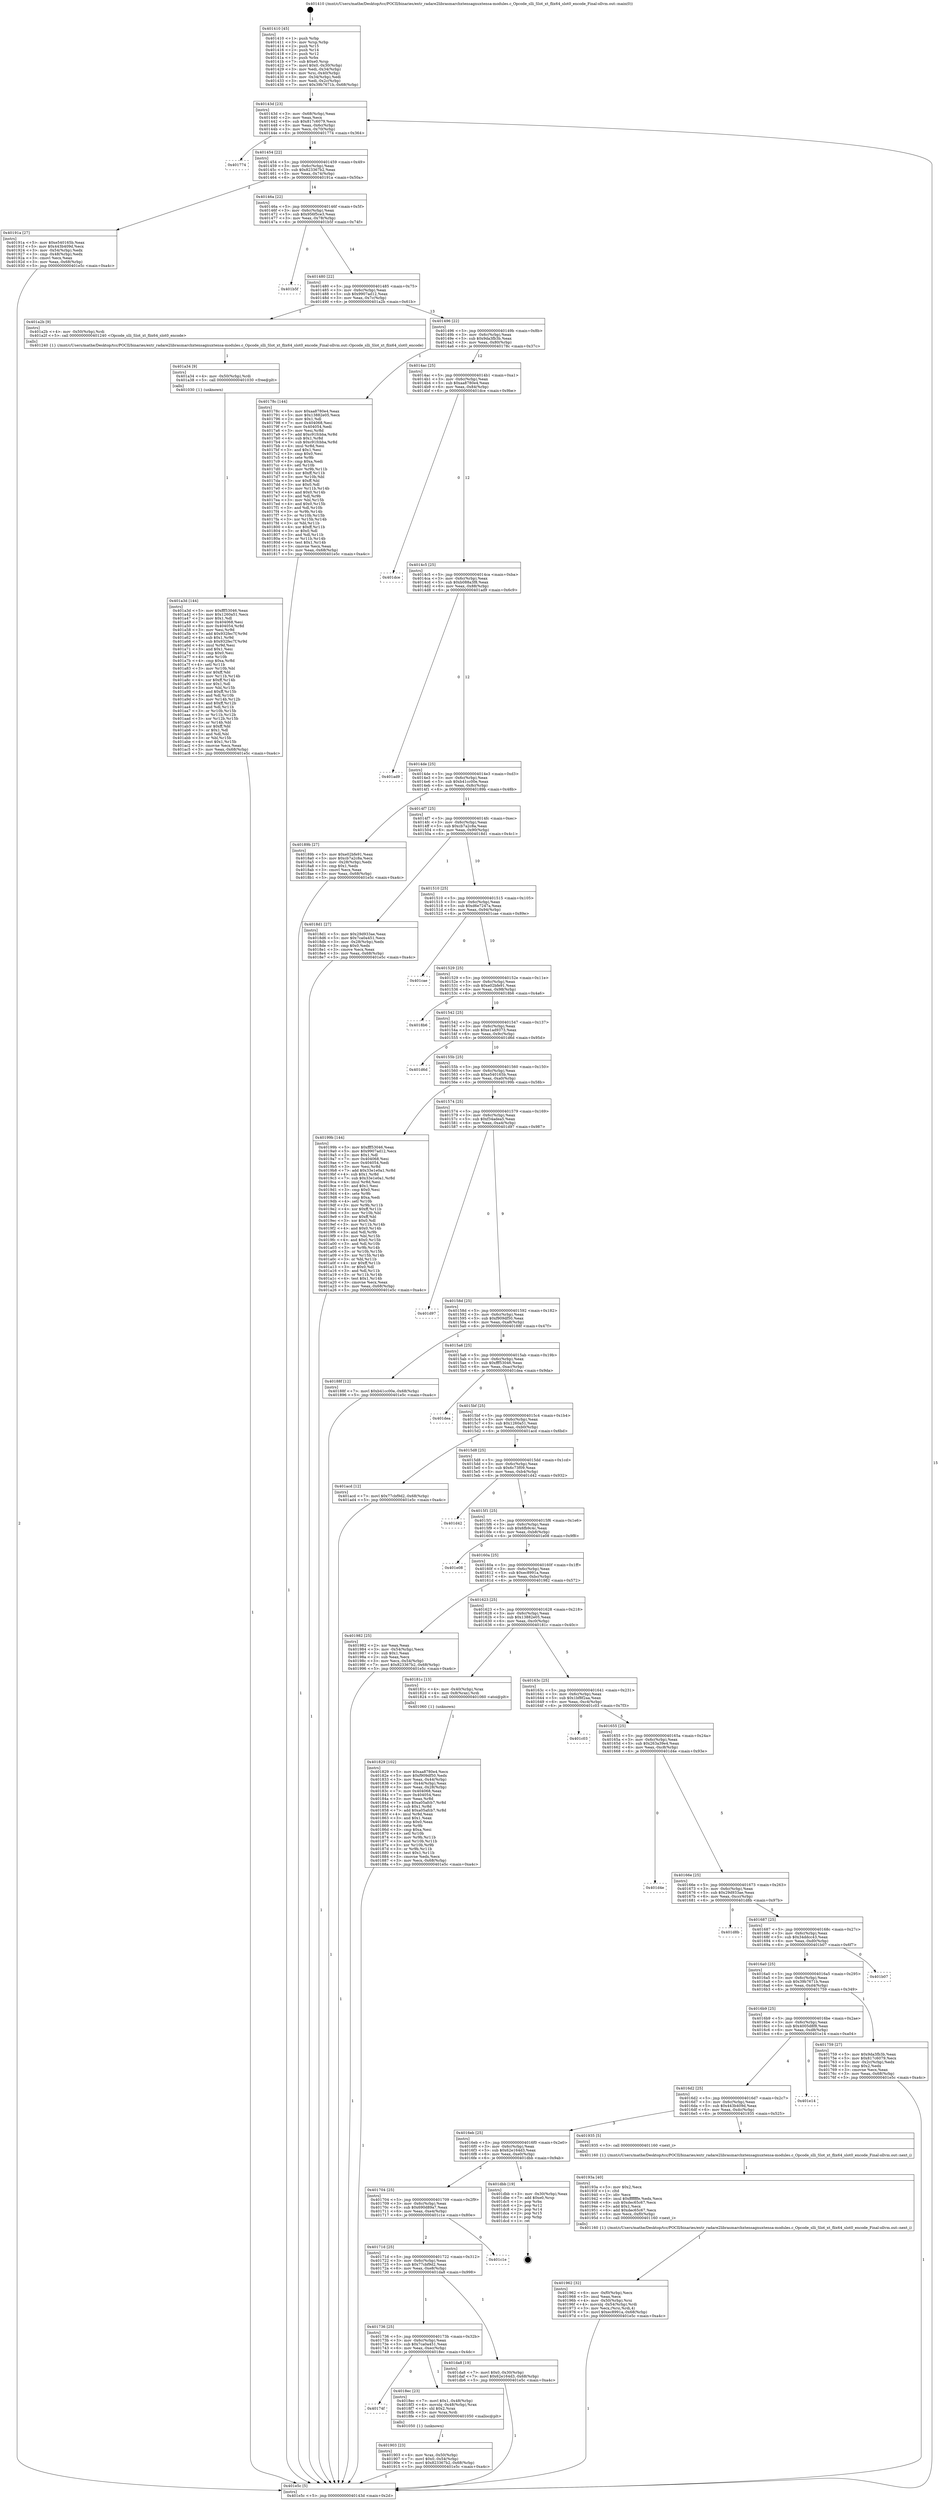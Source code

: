 digraph "0x401410" {
  label = "0x401410 (/mnt/c/Users/mathe/Desktop/tcc/POCII/binaries/extr_radare2librasmarchxtensagnuxtensa-modules.c_Opcode_slli_Slot_xt_flix64_slot0_encode_Final-ollvm.out::main(0))"
  labelloc = "t"
  node[shape=record]

  Entry [label="",width=0.3,height=0.3,shape=circle,fillcolor=black,style=filled]
  "0x40143d" [label="{
     0x40143d [23]\l
     | [instrs]\l
     &nbsp;&nbsp;0x40143d \<+3\>: mov -0x68(%rbp),%eax\l
     &nbsp;&nbsp;0x401440 \<+2\>: mov %eax,%ecx\l
     &nbsp;&nbsp;0x401442 \<+6\>: sub $0x817c6079,%ecx\l
     &nbsp;&nbsp;0x401448 \<+3\>: mov %eax,-0x6c(%rbp)\l
     &nbsp;&nbsp;0x40144b \<+3\>: mov %ecx,-0x70(%rbp)\l
     &nbsp;&nbsp;0x40144e \<+6\>: je 0000000000401774 \<main+0x364\>\l
  }"]
  "0x401774" [label="{
     0x401774\l
  }", style=dashed]
  "0x401454" [label="{
     0x401454 [22]\l
     | [instrs]\l
     &nbsp;&nbsp;0x401454 \<+5\>: jmp 0000000000401459 \<main+0x49\>\l
     &nbsp;&nbsp;0x401459 \<+3\>: mov -0x6c(%rbp),%eax\l
     &nbsp;&nbsp;0x40145c \<+5\>: sub $0x823367b2,%eax\l
     &nbsp;&nbsp;0x401461 \<+3\>: mov %eax,-0x74(%rbp)\l
     &nbsp;&nbsp;0x401464 \<+6\>: je 000000000040191a \<main+0x50a\>\l
  }"]
  Exit [label="",width=0.3,height=0.3,shape=circle,fillcolor=black,style=filled,peripheries=2]
  "0x40191a" [label="{
     0x40191a [27]\l
     | [instrs]\l
     &nbsp;&nbsp;0x40191a \<+5\>: mov $0xe540165b,%eax\l
     &nbsp;&nbsp;0x40191f \<+5\>: mov $0x443b409d,%ecx\l
     &nbsp;&nbsp;0x401924 \<+3\>: mov -0x54(%rbp),%edx\l
     &nbsp;&nbsp;0x401927 \<+3\>: cmp -0x48(%rbp),%edx\l
     &nbsp;&nbsp;0x40192a \<+3\>: cmovl %ecx,%eax\l
     &nbsp;&nbsp;0x40192d \<+3\>: mov %eax,-0x68(%rbp)\l
     &nbsp;&nbsp;0x401930 \<+5\>: jmp 0000000000401e5c \<main+0xa4c\>\l
  }"]
  "0x40146a" [label="{
     0x40146a [22]\l
     | [instrs]\l
     &nbsp;&nbsp;0x40146a \<+5\>: jmp 000000000040146f \<main+0x5f\>\l
     &nbsp;&nbsp;0x40146f \<+3\>: mov -0x6c(%rbp),%eax\l
     &nbsp;&nbsp;0x401472 \<+5\>: sub $0x956f5ce3,%eax\l
     &nbsp;&nbsp;0x401477 \<+3\>: mov %eax,-0x78(%rbp)\l
     &nbsp;&nbsp;0x40147a \<+6\>: je 0000000000401b5f \<main+0x74f\>\l
  }"]
  "0x401a3d" [label="{
     0x401a3d [144]\l
     | [instrs]\l
     &nbsp;&nbsp;0x401a3d \<+5\>: mov $0xfff53046,%eax\l
     &nbsp;&nbsp;0x401a42 \<+5\>: mov $0x1260a51,%ecx\l
     &nbsp;&nbsp;0x401a47 \<+2\>: mov $0x1,%dl\l
     &nbsp;&nbsp;0x401a49 \<+7\>: mov 0x404068,%esi\l
     &nbsp;&nbsp;0x401a50 \<+8\>: mov 0x404054,%r8d\l
     &nbsp;&nbsp;0x401a58 \<+3\>: mov %esi,%r9d\l
     &nbsp;&nbsp;0x401a5b \<+7\>: add $0x932fec7f,%r9d\l
     &nbsp;&nbsp;0x401a62 \<+4\>: sub $0x1,%r9d\l
     &nbsp;&nbsp;0x401a66 \<+7\>: sub $0x932fec7f,%r9d\l
     &nbsp;&nbsp;0x401a6d \<+4\>: imul %r9d,%esi\l
     &nbsp;&nbsp;0x401a71 \<+3\>: and $0x1,%esi\l
     &nbsp;&nbsp;0x401a74 \<+3\>: cmp $0x0,%esi\l
     &nbsp;&nbsp;0x401a77 \<+4\>: sete %r10b\l
     &nbsp;&nbsp;0x401a7b \<+4\>: cmp $0xa,%r8d\l
     &nbsp;&nbsp;0x401a7f \<+4\>: setl %r11b\l
     &nbsp;&nbsp;0x401a83 \<+3\>: mov %r10b,%bl\l
     &nbsp;&nbsp;0x401a86 \<+3\>: xor $0xff,%bl\l
     &nbsp;&nbsp;0x401a89 \<+3\>: mov %r11b,%r14b\l
     &nbsp;&nbsp;0x401a8c \<+4\>: xor $0xff,%r14b\l
     &nbsp;&nbsp;0x401a90 \<+3\>: xor $0x1,%dl\l
     &nbsp;&nbsp;0x401a93 \<+3\>: mov %bl,%r15b\l
     &nbsp;&nbsp;0x401a96 \<+4\>: and $0xff,%r15b\l
     &nbsp;&nbsp;0x401a9a \<+3\>: and %dl,%r10b\l
     &nbsp;&nbsp;0x401a9d \<+3\>: mov %r14b,%r12b\l
     &nbsp;&nbsp;0x401aa0 \<+4\>: and $0xff,%r12b\l
     &nbsp;&nbsp;0x401aa4 \<+3\>: and %dl,%r11b\l
     &nbsp;&nbsp;0x401aa7 \<+3\>: or %r10b,%r15b\l
     &nbsp;&nbsp;0x401aaa \<+3\>: or %r11b,%r12b\l
     &nbsp;&nbsp;0x401aad \<+3\>: xor %r12b,%r15b\l
     &nbsp;&nbsp;0x401ab0 \<+3\>: or %r14b,%bl\l
     &nbsp;&nbsp;0x401ab3 \<+3\>: xor $0xff,%bl\l
     &nbsp;&nbsp;0x401ab6 \<+3\>: or $0x1,%dl\l
     &nbsp;&nbsp;0x401ab9 \<+2\>: and %dl,%bl\l
     &nbsp;&nbsp;0x401abb \<+3\>: or %bl,%r15b\l
     &nbsp;&nbsp;0x401abe \<+4\>: test $0x1,%r15b\l
     &nbsp;&nbsp;0x401ac2 \<+3\>: cmovne %ecx,%eax\l
     &nbsp;&nbsp;0x401ac5 \<+3\>: mov %eax,-0x68(%rbp)\l
     &nbsp;&nbsp;0x401ac8 \<+5\>: jmp 0000000000401e5c \<main+0xa4c\>\l
  }"]
  "0x401b5f" [label="{
     0x401b5f\l
  }", style=dashed]
  "0x401480" [label="{
     0x401480 [22]\l
     | [instrs]\l
     &nbsp;&nbsp;0x401480 \<+5\>: jmp 0000000000401485 \<main+0x75\>\l
     &nbsp;&nbsp;0x401485 \<+3\>: mov -0x6c(%rbp),%eax\l
     &nbsp;&nbsp;0x401488 \<+5\>: sub $0x9907ad12,%eax\l
     &nbsp;&nbsp;0x40148d \<+3\>: mov %eax,-0x7c(%rbp)\l
     &nbsp;&nbsp;0x401490 \<+6\>: je 0000000000401a2b \<main+0x61b\>\l
  }"]
  "0x401a34" [label="{
     0x401a34 [9]\l
     | [instrs]\l
     &nbsp;&nbsp;0x401a34 \<+4\>: mov -0x50(%rbp),%rdi\l
     &nbsp;&nbsp;0x401a38 \<+5\>: call 0000000000401030 \<free@plt\>\l
     | [calls]\l
     &nbsp;&nbsp;0x401030 \{1\} (unknown)\l
  }"]
  "0x401a2b" [label="{
     0x401a2b [9]\l
     | [instrs]\l
     &nbsp;&nbsp;0x401a2b \<+4\>: mov -0x50(%rbp),%rdi\l
     &nbsp;&nbsp;0x401a2f \<+5\>: call 0000000000401240 \<Opcode_slli_Slot_xt_flix64_slot0_encode\>\l
     | [calls]\l
     &nbsp;&nbsp;0x401240 \{1\} (/mnt/c/Users/mathe/Desktop/tcc/POCII/binaries/extr_radare2librasmarchxtensagnuxtensa-modules.c_Opcode_slli_Slot_xt_flix64_slot0_encode_Final-ollvm.out::Opcode_slli_Slot_xt_flix64_slot0_encode)\l
  }"]
  "0x401496" [label="{
     0x401496 [22]\l
     | [instrs]\l
     &nbsp;&nbsp;0x401496 \<+5\>: jmp 000000000040149b \<main+0x8b\>\l
     &nbsp;&nbsp;0x40149b \<+3\>: mov -0x6c(%rbp),%eax\l
     &nbsp;&nbsp;0x40149e \<+5\>: sub $0x9da3fb3b,%eax\l
     &nbsp;&nbsp;0x4014a3 \<+3\>: mov %eax,-0x80(%rbp)\l
     &nbsp;&nbsp;0x4014a6 \<+6\>: je 000000000040178c \<main+0x37c\>\l
  }"]
  "0x401962" [label="{
     0x401962 [32]\l
     | [instrs]\l
     &nbsp;&nbsp;0x401962 \<+6\>: mov -0xf0(%rbp),%ecx\l
     &nbsp;&nbsp;0x401968 \<+3\>: imul %eax,%ecx\l
     &nbsp;&nbsp;0x40196b \<+4\>: mov -0x50(%rbp),%rsi\l
     &nbsp;&nbsp;0x40196f \<+4\>: movslq -0x54(%rbp),%rdi\l
     &nbsp;&nbsp;0x401973 \<+3\>: mov %ecx,(%rsi,%rdi,4)\l
     &nbsp;&nbsp;0x401976 \<+7\>: movl $0xec8991a,-0x68(%rbp)\l
     &nbsp;&nbsp;0x40197d \<+5\>: jmp 0000000000401e5c \<main+0xa4c\>\l
  }"]
  "0x40178c" [label="{
     0x40178c [144]\l
     | [instrs]\l
     &nbsp;&nbsp;0x40178c \<+5\>: mov $0xaa8780e4,%eax\l
     &nbsp;&nbsp;0x401791 \<+5\>: mov $0x13882e05,%ecx\l
     &nbsp;&nbsp;0x401796 \<+2\>: mov $0x1,%dl\l
     &nbsp;&nbsp;0x401798 \<+7\>: mov 0x404068,%esi\l
     &nbsp;&nbsp;0x40179f \<+7\>: mov 0x404054,%edi\l
     &nbsp;&nbsp;0x4017a6 \<+3\>: mov %esi,%r8d\l
     &nbsp;&nbsp;0x4017a9 \<+7\>: add $0xc91fcbba,%r8d\l
     &nbsp;&nbsp;0x4017b0 \<+4\>: sub $0x1,%r8d\l
     &nbsp;&nbsp;0x4017b4 \<+7\>: sub $0xc91fcbba,%r8d\l
     &nbsp;&nbsp;0x4017bb \<+4\>: imul %r8d,%esi\l
     &nbsp;&nbsp;0x4017bf \<+3\>: and $0x1,%esi\l
     &nbsp;&nbsp;0x4017c2 \<+3\>: cmp $0x0,%esi\l
     &nbsp;&nbsp;0x4017c5 \<+4\>: sete %r9b\l
     &nbsp;&nbsp;0x4017c9 \<+3\>: cmp $0xa,%edi\l
     &nbsp;&nbsp;0x4017cc \<+4\>: setl %r10b\l
     &nbsp;&nbsp;0x4017d0 \<+3\>: mov %r9b,%r11b\l
     &nbsp;&nbsp;0x4017d3 \<+4\>: xor $0xff,%r11b\l
     &nbsp;&nbsp;0x4017d7 \<+3\>: mov %r10b,%bl\l
     &nbsp;&nbsp;0x4017da \<+3\>: xor $0xff,%bl\l
     &nbsp;&nbsp;0x4017dd \<+3\>: xor $0x0,%dl\l
     &nbsp;&nbsp;0x4017e0 \<+3\>: mov %r11b,%r14b\l
     &nbsp;&nbsp;0x4017e3 \<+4\>: and $0x0,%r14b\l
     &nbsp;&nbsp;0x4017e7 \<+3\>: and %dl,%r9b\l
     &nbsp;&nbsp;0x4017ea \<+3\>: mov %bl,%r15b\l
     &nbsp;&nbsp;0x4017ed \<+4\>: and $0x0,%r15b\l
     &nbsp;&nbsp;0x4017f1 \<+3\>: and %dl,%r10b\l
     &nbsp;&nbsp;0x4017f4 \<+3\>: or %r9b,%r14b\l
     &nbsp;&nbsp;0x4017f7 \<+3\>: or %r10b,%r15b\l
     &nbsp;&nbsp;0x4017fa \<+3\>: xor %r15b,%r14b\l
     &nbsp;&nbsp;0x4017fd \<+3\>: or %bl,%r11b\l
     &nbsp;&nbsp;0x401800 \<+4\>: xor $0xff,%r11b\l
     &nbsp;&nbsp;0x401804 \<+3\>: or $0x0,%dl\l
     &nbsp;&nbsp;0x401807 \<+3\>: and %dl,%r11b\l
     &nbsp;&nbsp;0x40180a \<+3\>: or %r11b,%r14b\l
     &nbsp;&nbsp;0x40180d \<+4\>: test $0x1,%r14b\l
     &nbsp;&nbsp;0x401811 \<+3\>: cmovne %ecx,%eax\l
     &nbsp;&nbsp;0x401814 \<+3\>: mov %eax,-0x68(%rbp)\l
     &nbsp;&nbsp;0x401817 \<+5\>: jmp 0000000000401e5c \<main+0xa4c\>\l
  }"]
  "0x4014ac" [label="{
     0x4014ac [25]\l
     | [instrs]\l
     &nbsp;&nbsp;0x4014ac \<+5\>: jmp 00000000004014b1 \<main+0xa1\>\l
     &nbsp;&nbsp;0x4014b1 \<+3\>: mov -0x6c(%rbp),%eax\l
     &nbsp;&nbsp;0x4014b4 \<+5\>: sub $0xaa8780e4,%eax\l
     &nbsp;&nbsp;0x4014b9 \<+6\>: mov %eax,-0x84(%rbp)\l
     &nbsp;&nbsp;0x4014bf \<+6\>: je 0000000000401dce \<main+0x9be\>\l
  }"]
  "0x40193a" [label="{
     0x40193a [40]\l
     | [instrs]\l
     &nbsp;&nbsp;0x40193a \<+5\>: mov $0x2,%ecx\l
     &nbsp;&nbsp;0x40193f \<+1\>: cltd\l
     &nbsp;&nbsp;0x401940 \<+2\>: idiv %ecx\l
     &nbsp;&nbsp;0x401942 \<+6\>: imul $0xfffffffe,%edx,%ecx\l
     &nbsp;&nbsp;0x401948 \<+6\>: sub $0xdec65c67,%ecx\l
     &nbsp;&nbsp;0x40194e \<+3\>: add $0x1,%ecx\l
     &nbsp;&nbsp;0x401951 \<+6\>: add $0xdec65c67,%ecx\l
     &nbsp;&nbsp;0x401957 \<+6\>: mov %ecx,-0xf0(%rbp)\l
     &nbsp;&nbsp;0x40195d \<+5\>: call 0000000000401160 \<next_i\>\l
     | [calls]\l
     &nbsp;&nbsp;0x401160 \{1\} (/mnt/c/Users/mathe/Desktop/tcc/POCII/binaries/extr_radare2librasmarchxtensagnuxtensa-modules.c_Opcode_slli_Slot_xt_flix64_slot0_encode_Final-ollvm.out::next_i)\l
  }"]
  "0x401dce" [label="{
     0x401dce\l
  }", style=dashed]
  "0x4014c5" [label="{
     0x4014c5 [25]\l
     | [instrs]\l
     &nbsp;&nbsp;0x4014c5 \<+5\>: jmp 00000000004014ca \<main+0xba\>\l
     &nbsp;&nbsp;0x4014ca \<+3\>: mov -0x6c(%rbp),%eax\l
     &nbsp;&nbsp;0x4014cd \<+5\>: sub $0xb088a3f8,%eax\l
     &nbsp;&nbsp;0x4014d2 \<+6\>: mov %eax,-0x88(%rbp)\l
     &nbsp;&nbsp;0x4014d8 \<+6\>: je 0000000000401ad9 \<main+0x6c9\>\l
  }"]
  "0x401903" [label="{
     0x401903 [23]\l
     | [instrs]\l
     &nbsp;&nbsp;0x401903 \<+4\>: mov %rax,-0x50(%rbp)\l
     &nbsp;&nbsp;0x401907 \<+7\>: movl $0x0,-0x54(%rbp)\l
     &nbsp;&nbsp;0x40190e \<+7\>: movl $0x823367b2,-0x68(%rbp)\l
     &nbsp;&nbsp;0x401915 \<+5\>: jmp 0000000000401e5c \<main+0xa4c\>\l
  }"]
  "0x401ad9" [label="{
     0x401ad9\l
  }", style=dashed]
  "0x4014de" [label="{
     0x4014de [25]\l
     | [instrs]\l
     &nbsp;&nbsp;0x4014de \<+5\>: jmp 00000000004014e3 \<main+0xd3\>\l
     &nbsp;&nbsp;0x4014e3 \<+3\>: mov -0x6c(%rbp),%eax\l
     &nbsp;&nbsp;0x4014e6 \<+5\>: sub $0xb41cc00e,%eax\l
     &nbsp;&nbsp;0x4014eb \<+6\>: mov %eax,-0x8c(%rbp)\l
     &nbsp;&nbsp;0x4014f1 \<+6\>: je 000000000040189b \<main+0x48b\>\l
  }"]
  "0x40174f" [label="{
     0x40174f\l
  }", style=dashed]
  "0x40189b" [label="{
     0x40189b [27]\l
     | [instrs]\l
     &nbsp;&nbsp;0x40189b \<+5\>: mov $0xe02bfe91,%eax\l
     &nbsp;&nbsp;0x4018a0 \<+5\>: mov $0xcb7a2c8a,%ecx\l
     &nbsp;&nbsp;0x4018a5 \<+3\>: mov -0x28(%rbp),%edx\l
     &nbsp;&nbsp;0x4018a8 \<+3\>: cmp $0x1,%edx\l
     &nbsp;&nbsp;0x4018ab \<+3\>: cmovl %ecx,%eax\l
     &nbsp;&nbsp;0x4018ae \<+3\>: mov %eax,-0x68(%rbp)\l
     &nbsp;&nbsp;0x4018b1 \<+5\>: jmp 0000000000401e5c \<main+0xa4c\>\l
  }"]
  "0x4014f7" [label="{
     0x4014f7 [25]\l
     | [instrs]\l
     &nbsp;&nbsp;0x4014f7 \<+5\>: jmp 00000000004014fc \<main+0xec\>\l
     &nbsp;&nbsp;0x4014fc \<+3\>: mov -0x6c(%rbp),%eax\l
     &nbsp;&nbsp;0x4014ff \<+5\>: sub $0xcb7a2c8a,%eax\l
     &nbsp;&nbsp;0x401504 \<+6\>: mov %eax,-0x90(%rbp)\l
     &nbsp;&nbsp;0x40150a \<+6\>: je 00000000004018d1 \<main+0x4c1\>\l
  }"]
  "0x4018ec" [label="{
     0x4018ec [23]\l
     | [instrs]\l
     &nbsp;&nbsp;0x4018ec \<+7\>: movl $0x1,-0x48(%rbp)\l
     &nbsp;&nbsp;0x4018f3 \<+4\>: movslq -0x48(%rbp),%rax\l
     &nbsp;&nbsp;0x4018f7 \<+4\>: shl $0x2,%rax\l
     &nbsp;&nbsp;0x4018fb \<+3\>: mov %rax,%rdi\l
     &nbsp;&nbsp;0x4018fe \<+5\>: call 0000000000401050 \<malloc@plt\>\l
     | [calls]\l
     &nbsp;&nbsp;0x401050 \{1\} (unknown)\l
  }"]
  "0x4018d1" [label="{
     0x4018d1 [27]\l
     | [instrs]\l
     &nbsp;&nbsp;0x4018d1 \<+5\>: mov $0x29d933ae,%eax\l
     &nbsp;&nbsp;0x4018d6 \<+5\>: mov $0x7ca0a451,%ecx\l
     &nbsp;&nbsp;0x4018db \<+3\>: mov -0x28(%rbp),%edx\l
     &nbsp;&nbsp;0x4018de \<+3\>: cmp $0x0,%edx\l
     &nbsp;&nbsp;0x4018e1 \<+3\>: cmove %ecx,%eax\l
     &nbsp;&nbsp;0x4018e4 \<+3\>: mov %eax,-0x68(%rbp)\l
     &nbsp;&nbsp;0x4018e7 \<+5\>: jmp 0000000000401e5c \<main+0xa4c\>\l
  }"]
  "0x401510" [label="{
     0x401510 [25]\l
     | [instrs]\l
     &nbsp;&nbsp;0x401510 \<+5\>: jmp 0000000000401515 \<main+0x105\>\l
     &nbsp;&nbsp;0x401515 \<+3\>: mov -0x6c(%rbp),%eax\l
     &nbsp;&nbsp;0x401518 \<+5\>: sub $0xd6e7247a,%eax\l
     &nbsp;&nbsp;0x40151d \<+6\>: mov %eax,-0x94(%rbp)\l
     &nbsp;&nbsp;0x401523 \<+6\>: je 0000000000401cae \<main+0x89e\>\l
  }"]
  "0x401736" [label="{
     0x401736 [25]\l
     | [instrs]\l
     &nbsp;&nbsp;0x401736 \<+5\>: jmp 000000000040173b \<main+0x32b\>\l
     &nbsp;&nbsp;0x40173b \<+3\>: mov -0x6c(%rbp),%eax\l
     &nbsp;&nbsp;0x40173e \<+5\>: sub $0x7ca0a451,%eax\l
     &nbsp;&nbsp;0x401743 \<+6\>: mov %eax,-0xec(%rbp)\l
     &nbsp;&nbsp;0x401749 \<+6\>: je 00000000004018ec \<main+0x4dc\>\l
  }"]
  "0x401cae" [label="{
     0x401cae\l
  }", style=dashed]
  "0x401529" [label="{
     0x401529 [25]\l
     | [instrs]\l
     &nbsp;&nbsp;0x401529 \<+5\>: jmp 000000000040152e \<main+0x11e\>\l
     &nbsp;&nbsp;0x40152e \<+3\>: mov -0x6c(%rbp),%eax\l
     &nbsp;&nbsp;0x401531 \<+5\>: sub $0xe02bfe91,%eax\l
     &nbsp;&nbsp;0x401536 \<+6\>: mov %eax,-0x98(%rbp)\l
     &nbsp;&nbsp;0x40153c \<+6\>: je 00000000004018b6 \<main+0x4a6\>\l
  }"]
  "0x401da8" [label="{
     0x401da8 [19]\l
     | [instrs]\l
     &nbsp;&nbsp;0x401da8 \<+7\>: movl $0x0,-0x30(%rbp)\l
     &nbsp;&nbsp;0x401daf \<+7\>: movl $0x62e164d3,-0x68(%rbp)\l
     &nbsp;&nbsp;0x401db6 \<+5\>: jmp 0000000000401e5c \<main+0xa4c\>\l
  }"]
  "0x4018b6" [label="{
     0x4018b6\l
  }", style=dashed]
  "0x401542" [label="{
     0x401542 [25]\l
     | [instrs]\l
     &nbsp;&nbsp;0x401542 \<+5\>: jmp 0000000000401547 \<main+0x137\>\l
     &nbsp;&nbsp;0x401547 \<+3\>: mov -0x6c(%rbp),%eax\l
     &nbsp;&nbsp;0x40154a \<+5\>: sub $0xe1ad9373,%eax\l
     &nbsp;&nbsp;0x40154f \<+6\>: mov %eax,-0x9c(%rbp)\l
     &nbsp;&nbsp;0x401555 \<+6\>: je 0000000000401d6d \<main+0x95d\>\l
  }"]
  "0x40171d" [label="{
     0x40171d [25]\l
     | [instrs]\l
     &nbsp;&nbsp;0x40171d \<+5\>: jmp 0000000000401722 \<main+0x312\>\l
     &nbsp;&nbsp;0x401722 \<+3\>: mov -0x6c(%rbp),%eax\l
     &nbsp;&nbsp;0x401725 \<+5\>: sub $0x77cbf9d2,%eax\l
     &nbsp;&nbsp;0x40172a \<+6\>: mov %eax,-0xe8(%rbp)\l
     &nbsp;&nbsp;0x401730 \<+6\>: je 0000000000401da8 \<main+0x998\>\l
  }"]
  "0x401d6d" [label="{
     0x401d6d\l
  }", style=dashed]
  "0x40155b" [label="{
     0x40155b [25]\l
     | [instrs]\l
     &nbsp;&nbsp;0x40155b \<+5\>: jmp 0000000000401560 \<main+0x150\>\l
     &nbsp;&nbsp;0x401560 \<+3\>: mov -0x6c(%rbp),%eax\l
     &nbsp;&nbsp;0x401563 \<+5\>: sub $0xe540165b,%eax\l
     &nbsp;&nbsp;0x401568 \<+6\>: mov %eax,-0xa0(%rbp)\l
     &nbsp;&nbsp;0x40156e \<+6\>: je 000000000040199b \<main+0x58b\>\l
  }"]
  "0x401c1e" [label="{
     0x401c1e\l
  }", style=dashed]
  "0x40199b" [label="{
     0x40199b [144]\l
     | [instrs]\l
     &nbsp;&nbsp;0x40199b \<+5\>: mov $0xfff53046,%eax\l
     &nbsp;&nbsp;0x4019a0 \<+5\>: mov $0x9907ad12,%ecx\l
     &nbsp;&nbsp;0x4019a5 \<+2\>: mov $0x1,%dl\l
     &nbsp;&nbsp;0x4019a7 \<+7\>: mov 0x404068,%esi\l
     &nbsp;&nbsp;0x4019ae \<+7\>: mov 0x404054,%edi\l
     &nbsp;&nbsp;0x4019b5 \<+3\>: mov %esi,%r8d\l
     &nbsp;&nbsp;0x4019b8 \<+7\>: add $0x33e1e0a1,%r8d\l
     &nbsp;&nbsp;0x4019bf \<+4\>: sub $0x1,%r8d\l
     &nbsp;&nbsp;0x4019c3 \<+7\>: sub $0x33e1e0a1,%r8d\l
     &nbsp;&nbsp;0x4019ca \<+4\>: imul %r8d,%esi\l
     &nbsp;&nbsp;0x4019ce \<+3\>: and $0x1,%esi\l
     &nbsp;&nbsp;0x4019d1 \<+3\>: cmp $0x0,%esi\l
     &nbsp;&nbsp;0x4019d4 \<+4\>: sete %r9b\l
     &nbsp;&nbsp;0x4019d8 \<+3\>: cmp $0xa,%edi\l
     &nbsp;&nbsp;0x4019db \<+4\>: setl %r10b\l
     &nbsp;&nbsp;0x4019df \<+3\>: mov %r9b,%r11b\l
     &nbsp;&nbsp;0x4019e2 \<+4\>: xor $0xff,%r11b\l
     &nbsp;&nbsp;0x4019e6 \<+3\>: mov %r10b,%bl\l
     &nbsp;&nbsp;0x4019e9 \<+3\>: xor $0xff,%bl\l
     &nbsp;&nbsp;0x4019ec \<+3\>: xor $0x0,%dl\l
     &nbsp;&nbsp;0x4019ef \<+3\>: mov %r11b,%r14b\l
     &nbsp;&nbsp;0x4019f2 \<+4\>: and $0x0,%r14b\l
     &nbsp;&nbsp;0x4019f6 \<+3\>: and %dl,%r9b\l
     &nbsp;&nbsp;0x4019f9 \<+3\>: mov %bl,%r15b\l
     &nbsp;&nbsp;0x4019fc \<+4\>: and $0x0,%r15b\l
     &nbsp;&nbsp;0x401a00 \<+3\>: and %dl,%r10b\l
     &nbsp;&nbsp;0x401a03 \<+3\>: or %r9b,%r14b\l
     &nbsp;&nbsp;0x401a06 \<+3\>: or %r10b,%r15b\l
     &nbsp;&nbsp;0x401a09 \<+3\>: xor %r15b,%r14b\l
     &nbsp;&nbsp;0x401a0c \<+3\>: or %bl,%r11b\l
     &nbsp;&nbsp;0x401a0f \<+4\>: xor $0xff,%r11b\l
     &nbsp;&nbsp;0x401a13 \<+3\>: or $0x0,%dl\l
     &nbsp;&nbsp;0x401a16 \<+3\>: and %dl,%r11b\l
     &nbsp;&nbsp;0x401a19 \<+3\>: or %r11b,%r14b\l
     &nbsp;&nbsp;0x401a1c \<+4\>: test $0x1,%r14b\l
     &nbsp;&nbsp;0x401a20 \<+3\>: cmovne %ecx,%eax\l
     &nbsp;&nbsp;0x401a23 \<+3\>: mov %eax,-0x68(%rbp)\l
     &nbsp;&nbsp;0x401a26 \<+5\>: jmp 0000000000401e5c \<main+0xa4c\>\l
  }"]
  "0x401574" [label="{
     0x401574 [25]\l
     | [instrs]\l
     &nbsp;&nbsp;0x401574 \<+5\>: jmp 0000000000401579 \<main+0x169\>\l
     &nbsp;&nbsp;0x401579 \<+3\>: mov -0x6c(%rbp),%eax\l
     &nbsp;&nbsp;0x40157c \<+5\>: sub $0xf34adea5,%eax\l
     &nbsp;&nbsp;0x401581 \<+6\>: mov %eax,-0xa4(%rbp)\l
     &nbsp;&nbsp;0x401587 \<+6\>: je 0000000000401d97 \<main+0x987\>\l
  }"]
  "0x401704" [label="{
     0x401704 [25]\l
     | [instrs]\l
     &nbsp;&nbsp;0x401704 \<+5\>: jmp 0000000000401709 \<main+0x2f9\>\l
     &nbsp;&nbsp;0x401709 \<+3\>: mov -0x6c(%rbp),%eax\l
     &nbsp;&nbsp;0x40170c \<+5\>: sub $0x690d89a7,%eax\l
     &nbsp;&nbsp;0x401711 \<+6\>: mov %eax,-0xe4(%rbp)\l
     &nbsp;&nbsp;0x401717 \<+6\>: je 0000000000401c1e \<main+0x80e\>\l
  }"]
  "0x401d97" [label="{
     0x401d97\l
  }", style=dashed]
  "0x40158d" [label="{
     0x40158d [25]\l
     | [instrs]\l
     &nbsp;&nbsp;0x40158d \<+5\>: jmp 0000000000401592 \<main+0x182\>\l
     &nbsp;&nbsp;0x401592 \<+3\>: mov -0x6c(%rbp),%eax\l
     &nbsp;&nbsp;0x401595 \<+5\>: sub $0xf909df50,%eax\l
     &nbsp;&nbsp;0x40159a \<+6\>: mov %eax,-0xa8(%rbp)\l
     &nbsp;&nbsp;0x4015a0 \<+6\>: je 000000000040188f \<main+0x47f\>\l
  }"]
  "0x401dbb" [label="{
     0x401dbb [19]\l
     | [instrs]\l
     &nbsp;&nbsp;0x401dbb \<+3\>: mov -0x30(%rbp),%eax\l
     &nbsp;&nbsp;0x401dbe \<+7\>: add $0xe0,%rsp\l
     &nbsp;&nbsp;0x401dc5 \<+1\>: pop %rbx\l
     &nbsp;&nbsp;0x401dc6 \<+2\>: pop %r12\l
     &nbsp;&nbsp;0x401dc8 \<+2\>: pop %r14\l
     &nbsp;&nbsp;0x401dca \<+2\>: pop %r15\l
     &nbsp;&nbsp;0x401dcc \<+1\>: pop %rbp\l
     &nbsp;&nbsp;0x401dcd \<+1\>: ret\l
  }"]
  "0x40188f" [label="{
     0x40188f [12]\l
     | [instrs]\l
     &nbsp;&nbsp;0x40188f \<+7\>: movl $0xb41cc00e,-0x68(%rbp)\l
     &nbsp;&nbsp;0x401896 \<+5\>: jmp 0000000000401e5c \<main+0xa4c\>\l
  }"]
  "0x4015a6" [label="{
     0x4015a6 [25]\l
     | [instrs]\l
     &nbsp;&nbsp;0x4015a6 \<+5\>: jmp 00000000004015ab \<main+0x19b\>\l
     &nbsp;&nbsp;0x4015ab \<+3\>: mov -0x6c(%rbp),%eax\l
     &nbsp;&nbsp;0x4015ae \<+5\>: sub $0xfff53046,%eax\l
     &nbsp;&nbsp;0x4015b3 \<+6\>: mov %eax,-0xac(%rbp)\l
     &nbsp;&nbsp;0x4015b9 \<+6\>: je 0000000000401dea \<main+0x9da\>\l
  }"]
  "0x4016eb" [label="{
     0x4016eb [25]\l
     | [instrs]\l
     &nbsp;&nbsp;0x4016eb \<+5\>: jmp 00000000004016f0 \<main+0x2e0\>\l
     &nbsp;&nbsp;0x4016f0 \<+3\>: mov -0x6c(%rbp),%eax\l
     &nbsp;&nbsp;0x4016f3 \<+5\>: sub $0x62e164d3,%eax\l
     &nbsp;&nbsp;0x4016f8 \<+6\>: mov %eax,-0xe0(%rbp)\l
     &nbsp;&nbsp;0x4016fe \<+6\>: je 0000000000401dbb \<main+0x9ab\>\l
  }"]
  "0x401dea" [label="{
     0x401dea\l
  }", style=dashed]
  "0x4015bf" [label="{
     0x4015bf [25]\l
     | [instrs]\l
     &nbsp;&nbsp;0x4015bf \<+5\>: jmp 00000000004015c4 \<main+0x1b4\>\l
     &nbsp;&nbsp;0x4015c4 \<+3\>: mov -0x6c(%rbp),%eax\l
     &nbsp;&nbsp;0x4015c7 \<+5\>: sub $0x1260a51,%eax\l
     &nbsp;&nbsp;0x4015cc \<+6\>: mov %eax,-0xb0(%rbp)\l
     &nbsp;&nbsp;0x4015d2 \<+6\>: je 0000000000401acd \<main+0x6bd\>\l
  }"]
  "0x401935" [label="{
     0x401935 [5]\l
     | [instrs]\l
     &nbsp;&nbsp;0x401935 \<+5\>: call 0000000000401160 \<next_i\>\l
     | [calls]\l
     &nbsp;&nbsp;0x401160 \{1\} (/mnt/c/Users/mathe/Desktop/tcc/POCII/binaries/extr_radare2librasmarchxtensagnuxtensa-modules.c_Opcode_slli_Slot_xt_flix64_slot0_encode_Final-ollvm.out::next_i)\l
  }"]
  "0x401acd" [label="{
     0x401acd [12]\l
     | [instrs]\l
     &nbsp;&nbsp;0x401acd \<+7\>: movl $0x77cbf9d2,-0x68(%rbp)\l
     &nbsp;&nbsp;0x401ad4 \<+5\>: jmp 0000000000401e5c \<main+0xa4c\>\l
  }"]
  "0x4015d8" [label="{
     0x4015d8 [25]\l
     | [instrs]\l
     &nbsp;&nbsp;0x4015d8 \<+5\>: jmp 00000000004015dd \<main+0x1cd\>\l
     &nbsp;&nbsp;0x4015dd \<+3\>: mov -0x6c(%rbp),%eax\l
     &nbsp;&nbsp;0x4015e0 \<+5\>: sub $0x6c73f09,%eax\l
     &nbsp;&nbsp;0x4015e5 \<+6\>: mov %eax,-0xb4(%rbp)\l
     &nbsp;&nbsp;0x4015eb \<+6\>: je 0000000000401d42 \<main+0x932\>\l
  }"]
  "0x4016d2" [label="{
     0x4016d2 [25]\l
     | [instrs]\l
     &nbsp;&nbsp;0x4016d2 \<+5\>: jmp 00000000004016d7 \<main+0x2c7\>\l
     &nbsp;&nbsp;0x4016d7 \<+3\>: mov -0x6c(%rbp),%eax\l
     &nbsp;&nbsp;0x4016da \<+5\>: sub $0x443b409d,%eax\l
     &nbsp;&nbsp;0x4016df \<+6\>: mov %eax,-0xdc(%rbp)\l
     &nbsp;&nbsp;0x4016e5 \<+6\>: je 0000000000401935 \<main+0x525\>\l
  }"]
  "0x401d42" [label="{
     0x401d42\l
  }", style=dashed]
  "0x4015f1" [label="{
     0x4015f1 [25]\l
     | [instrs]\l
     &nbsp;&nbsp;0x4015f1 \<+5\>: jmp 00000000004015f6 \<main+0x1e6\>\l
     &nbsp;&nbsp;0x4015f6 \<+3\>: mov -0x6c(%rbp),%eax\l
     &nbsp;&nbsp;0x4015f9 \<+5\>: sub $0x6fb9c4c,%eax\l
     &nbsp;&nbsp;0x4015fe \<+6\>: mov %eax,-0xb8(%rbp)\l
     &nbsp;&nbsp;0x401604 \<+6\>: je 0000000000401e08 \<main+0x9f8\>\l
  }"]
  "0x401e14" [label="{
     0x401e14\l
  }", style=dashed]
  "0x401e08" [label="{
     0x401e08\l
  }", style=dashed]
  "0x40160a" [label="{
     0x40160a [25]\l
     | [instrs]\l
     &nbsp;&nbsp;0x40160a \<+5\>: jmp 000000000040160f \<main+0x1ff\>\l
     &nbsp;&nbsp;0x40160f \<+3\>: mov -0x6c(%rbp),%eax\l
     &nbsp;&nbsp;0x401612 \<+5\>: sub $0xec8991a,%eax\l
     &nbsp;&nbsp;0x401617 \<+6\>: mov %eax,-0xbc(%rbp)\l
     &nbsp;&nbsp;0x40161d \<+6\>: je 0000000000401982 \<main+0x572\>\l
  }"]
  "0x401829" [label="{
     0x401829 [102]\l
     | [instrs]\l
     &nbsp;&nbsp;0x401829 \<+5\>: mov $0xaa8780e4,%ecx\l
     &nbsp;&nbsp;0x40182e \<+5\>: mov $0xf909df50,%edx\l
     &nbsp;&nbsp;0x401833 \<+3\>: mov %eax,-0x44(%rbp)\l
     &nbsp;&nbsp;0x401836 \<+3\>: mov -0x44(%rbp),%eax\l
     &nbsp;&nbsp;0x401839 \<+3\>: mov %eax,-0x28(%rbp)\l
     &nbsp;&nbsp;0x40183c \<+7\>: mov 0x404068,%eax\l
     &nbsp;&nbsp;0x401843 \<+7\>: mov 0x404054,%esi\l
     &nbsp;&nbsp;0x40184a \<+3\>: mov %eax,%r8d\l
     &nbsp;&nbsp;0x40184d \<+7\>: sub $0xa05afcb7,%r8d\l
     &nbsp;&nbsp;0x401854 \<+4\>: sub $0x1,%r8d\l
     &nbsp;&nbsp;0x401858 \<+7\>: add $0xa05afcb7,%r8d\l
     &nbsp;&nbsp;0x40185f \<+4\>: imul %r8d,%eax\l
     &nbsp;&nbsp;0x401863 \<+3\>: and $0x1,%eax\l
     &nbsp;&nbsp;0x401866 \<+3\>: cmp $0x0,%eax\l
     &nbsp;&nbsp;0x401869 \<+4\>: sete %r9b\l
     &nbsp;&nbsp;0x40186d \<+3\>: cmp $0xa,%esi\l
     &nbsp;&nbsp;0x401870 \<+4\>: setl %r10b\l
     &nbsp;&nbsp;0x401874 \<+3\>: mov %r9b,%r11b\l
     &nbsp;&nbsp;0x401877 \<+3\>: and %r10b,%r11b\l
     &nbsp;&nbsp;0x40187a \<+3\>: xor %r10b,%r9b\l
     &nbsp;&nbsp;0x40187d \<+3\>: or %r9b,%r11b\l
     &nbsp;&nbsp;0x401880 \<+4\>: test $0x1,%r11b\l
     &nbsp;&nbsp;0x401884 \<+3\>: cmovne %edx,%ecx\l
     &nbsp;&nbsp;0x401887 \<+3\>: mov %ecx,-0x68(%rbp)\l
     &nbsp;&nbsp;0x40188a \<+5\>: jmp 0000000000401e5c \<main+0xa4c\>\l
  }"]
  "0x401982" [label="{
     0x401982 [25]\l
     | [instrs]\l
     &nbsp;&nbsp;0x401982 \<+2\>: xor %eax,%eax\l
     &nbsp;&nbsp;0x401984 \<+3\>: mov -0x54(%rbp),%ecx\l
     &nbsp;&nbsp;0x401987 \<+3\>: sub $0x1,%eax\l
     &nbsp;&nbsp;0x40198a \<+2\>: sub %eax,%ecx\l
     &nbsp;&nbsp;0x40198c \<+3\>: mov %ecx,-0x54(%rbp)\l
     &nbsp;&nbsp;0x40198f \<+7\>: movl $0x823367b2,-0x68(%rbp)\l
     &nbsp;&nbsp;0x401996 \<+5\>: jmp 0000000000401e5c \<main+0xa4c\>\l
  }"]
  "0x401623" [label="{
     0x401623 [25]\l
     | [instrs]\l
     &nbsp;&nbsp;0x401623 \<+5\>: jmp 0000000000401628 \<main+0x218\>\l
     &nbsp;&nbsp;0x401628 \<+3\>: mov -0x6c(%rbp),%eax\l
     &nbsp;&nbsp;0x40162b \<+5\>: sub $0x13882e05,%eax\l
     &nbsp;&nbsp;0x401630 \<+6\>: mov %eax,-0xc0(%rbp)\l
     &nbsp;&nbsp;0x401636 \<+6\>: je 000000000040181c \<main+0x40c\>\l
  }"]
  "0x401410" [label="{
     0x401410 [45]\l
     | [instrs]\l
     &nbsp;&nbsp;0x401410 \<+1\>: push %rbp\l
     &nbsp;&nbsp;0x401411 \<+3\>: mov %rsp,%rbp\l
     &nbsp;&nbsp;0x401414 \<+2\>: push %r15\l
     &nbsp;&nbsp;0x401416 \<+2\>: push %r14\l
     &nbsp;&nbsp;0x401418 \<+2\>: push %r12\l
     &nbsp;&nbsp;0x40141a \<+1\>: push %rbx\l
     &nbsp;&nbsp;0x40141b \<+7\>: sub $0xe0,%rsp\l
     &nbsp;&nbsp;0x401422 \<+7\>: movl $0x0,-0x30(%rbp)\l
     &nbsp;&nbsp;0x401429 \<+3\>: mov %edi,-0x34(%rbp)\l
     &nbsp;&nbsp;0x40142c \<+4\>: mov %rsi,-0x40(%rbp)\l
     &nbsp;&nbsp;0x401430 \<+3\>: mov -0x34(%rbp),%edi\l
     &nbsp;&nbsp;0x401433 \<+3\>: mov %edi,-0x2c(%rbp)\l
     &nbsp;&nbsp;0x401436 \<+7\>: movl $0x39b7671b,-0x68(%rbp)\l
  }"]
  "0x40181c" [label="{
     0x40181c [13]\l
     | [instrs]\l
     &nbsp;&nbsp;0x40181c \<+4\>: mov -0x40(%rbp),%rax\l
     &nbsp;&nbsp;0x401820 \<+4\>: mov 0x8(%rax),%rdi\l
     &nbsp;&nbsp;0x401824 \<+5\>: call 0000000000401060 \<atoi@plt\>\l
     | [calls]\l
     &nbsp;&nbsp;0x401060 \{1\} (unknown)\l
  }"]
  "0x40163c" [label="{
     0x40163c [25]\l
     | [instrs]\l
     &nbsp;&nbsp;0x40163c \<+5\>: jmp 0000000000401641 \<main+0x231\>\l
     &nbsp;&nbsp;0x401641 \<+3\>: mov -0x6c(%rbp),%eax\l
     &nbsp;&nbsp;0x401644 \<+5\>: sub $0x1bf8f2aa,%eax\l
     &nbsp;&nbsp;0x401649 \<+6\>: mov %eax,-0xc4(%rbp)\l
     &nbsp;&nbsp;0x40164f \<+6\>: je 0000000000401c03 \<main+0x7f3\>\l
  }"]
  "0x401e5c" [label="{
     0x401e5c [5]\l
     | [instrs]\l
     &nbsp;&nbsp;0x401e5c \<+5\>: jmp 000000000040143d \<main+0x2d\>\l
  }"]
  "0x401c03" [label="{
     0x401c03\l
  }", style=dashed]
  "0x401655" [label="{
     0x401655 [25]\l
     | [instrs]\l
     &nbsp;&nbsp;0x401655 \<+5\>: jmp 000000000040165a \<main+0x24a\>\l
     &nbsp;&nbsp;0x40165a \<+3\>: mov -0x6c(%rbp),%eax\l
     &nbsp;&nbsp;0x40165d \<+5\>: sub $0x263a39e4,%eax\l
     &nbsp;&nbsp;0x401662 \<+6\>: mov %eax,-0xc8(%rbp)\l
     &nbsp;&nbsp;0x401668 \<+6\>: je 0000000000401d4e \<main+0x93e\>\l
  }"]
  "0x4016b9" [label="{
     0x4016b9 [25]\l
     | [instrs]\l
     &nbsp;&nbsp;0x4016b9 \<+5\>: jmp 00000000004016be \<main+0x2ae\>\l
     &nbsp;&nbsp;0x4016be \<+3\>: mov -0x6c(%rbp),%eax\l
     &nbsp;&nbsp;0x4016c1 \<+5\>: sub $0x4005d8f8,%eax\l
     &nbsp;&nbsp;0x4016c6 \<+6\>: mov %eax,-0xd8(%rbp)\l
     &nbsp;&nbsp;0x4016cc \<+6\>: je 0000000000401e14 \<main+0xa04\>\l
  }"]
  "0x401d4e" [label="{
     0x401d4e\l
  }", style=dashed]
  "0x40166e" [label="{
     0x40166e [25]\l
     | [instrs]\l
     &nbsp;&nbsp;0x40166e \<+5\>: jmp 0000000000401673 \<main+0x263\>\l
     &nbsp;&nbsp;0x401673 \<+3\>: mov -0x6c(%rbp),%eax\l
     &nbsp;&nbsp;0x401676 \<+5\>: sub $0x29d933ae,%eax\l
     &nbsp;&nbsp;0x40167b \<+6\>: mov %eax,-0xcc(%rbp)\l
     &nbsp;&nbsp;0x401681 \<+6\>: je 0000000000401d8b \<main+0x97b\>\l
  }"]
  "0x401759" [label="{
     0x401759 [27]\l
     | [instrs]\l
     &nbsp;&nbsp;0x401759 \<+5\>: mov $0x9da3fb3b,%eax\l
     &nbsp;&nbsp;0x40175e \<+5\>: mov $0x817c6079,%ecx\l
     &nbsp;&nbsp;0x401763 \<+3\>: mov -0x2c(%rbp),%edx\l
     &nbsp;&nbsp;0x401766 \<+3\>: cmp $0x2,%edx\l
     &nbsp;&nbsp;0x401769 \<+3\>: cmovne %ecx,%eax\l
     &nbsp;&nbsp;0x40176c \<+3\>: mov %eax,-0x68(%rbp)\l
     &nbsp;&nbsp;0x40176f \<+5\>: jmp 0000000000401e5c \<main+0xa4c\>\l
  }"]
  "0x401d8b" [label="{
     0x401d8b\l
  }", style=dashed]
  "0x401687" [label="{
     0x401687 [25]\l
     | [instrs]\l
     &nbsp;&nbsp;0x401687 \<+5\>: jmp 000000000040168c \<main+0x27c\>\l
     &nbsp;&nbsp;0x40168c \<+3\>: mov -0x6c(%rbp),%eax\l
     &nbsp;&nbsp;0x40168f \<+5\>: sub $0x34ddcc43,%eax\l
     &nbsp;&nbsp;0x401694 \<+6\>: mov %eax,-0xd0(%rbp)\l
     &nbsp;&nbsp;0x40169a \<+6\>: je 0000000000401b07 \<main+0x6f7\>\l
  }"]
  "0x4016a0" [label="{
     0x4016a0 [25]\l
     | [instrs]\l
     &nbsp;&nbsp;0x4016a0 \<+5\>: jmp 00000000004016a5 \<main+0x295\>\l
     &nbsp;&nbsp;0x4016a5 \<+3\>: mov -0x6c(%rbp),%eax\l
     &nbsp;&nbsp;0x4016a8 \<+5\>: sub $0x39b7671b,%eax\l
     &nbsp;&nbsp;0x4016ad \<+6\>: mov %eax,-0xd4(%rbp)\l
     &nbsp;&nbsp;0x4016b3 \<+6\>: je 0000000000401759 \<main+0x349\>\l
  }"]
  "0x401b07" [label="{
     0x401b07\l
  }", style=dashed]
  Entry -> "0x401410" [label=" 1"]
  "0x40143d" -> "0x401774" [label=" 0"]
  "0x40143d" -> "0x401454" [label=" 16"]
  "0x401dbb" -> Exit [label=" 1"]
  "0x401454" -> "0x40191a" [label=" 2"]
  "0x401454" -> "0x40146a" [label=" 14"]
  "0x401da8" -> "0x401e5c" [label=" 1"]
  "0x40146a" -> "0x401b5f" [label=" 0"]
  "0x40146a" -> "0x401480" [label=" 14"]
  "0x401acd" -> "0x401e5c" [label=" 1"]
  "0x401480" -> "0x401a2b" [label=" 1"]
  "0x401480" -> "0x401496" [label=" 13"]
  "0x401a3d" -> "0x401e5c" [label=" 1"]
  "0x401496" -> "0x40178c" [label=" 1"]
  "0x401496" -> "0x4014ac" [label=" 12"]
  "0x401a34" -> "0x401a3d" [label=" 1"]
  "0x4014ac" -> "0x401dce" [label=" 0"]
  "0x4014ac" -> "0x4014c5" [label=" 12"]
  "0x401a2b" -> "0x401a34" [label=" 1"]
  "0x4014c5" -> "0x401ad9" [label=" 0"]
  "0x4014c5" -> "0x4014de" [label=" 12"]
  "0x40199b" -> "0x401e5c" [label=" 1"]
  "0x4014de" -> "0x40189b" [label=" 1"]
  "0x4014de" -> "0x4014f7" [label=" 11"]
  "0x401982" -> "0x401e5c" [label=" 1"]
  "0x4014f7" -> "0x4018d1" [label=" 1"]
  "0x4014f7" -> "0x401510" [label=" 10"]
  "0x401962" -> "0x401e5c" [label=" 1"]
  "0x401510" -> "0x401cae" [label=" 0"]
  "0x401510" -> "0x401529" [label=" 10"]
  "0x401935" -> "0x40193a" [label=" 1"]
  "0x401529" -> "0x4018b6" [label=" 0"]
  "0x401529" -> "0x401542" [label=" 10"]
  "0x40191a" -> "0x401e5c" [label=" 2"]
  "0x401542" -> "0x401d6d" [label=" 0"]
  "0x401542" -> "0x40155b" [label=" 10"]
  "0x4018ec" -> "0x401903" [label=" 1"]
  "0x40155b" -> "0x40199b" [label=" 1"]
  "0x40155b" -> "0x401574" [label=" 9"]
  "0x401736" -> "0x40174f" [label=" 0"]
  "0x401574" -> "0x401d97" [label=" 0"]
  "0x401574" -> "0x40158d" [label=" 9"]
  "0x40193a" -> "0x401962" [label=" 1"]
  "0x40158d" -> "0x40188f" [label=" 1"]
  "0x40158d" -> "0x4015a6" [label=" 8"]
  "0x40171d" -> "0x401736" [label=" 1"]
  "0x4015a6" -> "0x401dea" [label=" 0"]
  "0x4015a6" -> "0x4015bf" [label=" 8"]
  "0x401903" -> "0x401e5c" [label=" 1"]
  "0x4015bf" -> "0x401acd" [label=" 1"]
  "0x4015bf" -> "0x4015d8" [label=" 7"]
  "0x401704" -> "0x40171d" [label=" 2"]
  "0x4015d8" -> "0x401d42" [label=" 0"]
  "0x4015d8" -> "0x4015f1" [label=" 7"]
  "0x401736" -> "0x4018ec" [label=" 1"]
  "0x4015f1" -> "0x401e08" [label=" 0"]
  "0x4015f1" -> "0x40160a" [label=" 7"]
  "0x4016eb" -> "0x401704" [label=" 2"]
  "0x40160a" -> "0x401982" [label=" 1"]
  "0x40160a" -> "0x401623" [label=" 6"]
  "0x40171d" -> "0x401da8" [label=" 1"]
  "0x401623" -> "0x40181c" [label=" 1"]
  "0x401623" -> "0x40163c" [label=" 5"]
  "0x4016d2" -> "0x4016eb" [label=" 3"]
  "0x40163c" -> "0x401c03" [label=" 0"]
  "0x40163c" -> "0x401655" [label=" 5"]
  "0x4016d2" -> "0x401935" [label=" 1"]
  "0x401655" -> "0x401d4e" [label=" 0"]
  "0x401655" -> "0x40166e" [label=" 5"]
  "0x401704" -> "0x401c1e" [label=" 0"]
  "0x40166e" -> "0x401d8b" [label=" 0"]
  "0x40166e" -> "0x401687" [label=" 5"]
  "0x4016b9" -> "0x4016d2" [label=" 4"]
  "0x401687" -> "0x401b07" [label=" 0"]
  "0x401687" -> "0x4016a0" [label=" 5"]
  "0x4016b9" -> "0x401e14" [label=" 0"]
  "0x4016a0" -> "0x401759" [label=" 1"]
  "0x4016a0" -> "0x4016b9" [label=" 4"]
  "0x401759" -> "0x401e5c" [label=" 1"]
  "0x401410" -> "0x40143d" [label=" 1"]
  "0x401e5c" -> "0x40143d" [label=" 15"]
  "0x40178c" -> "0x401e5c" [label=" 1"]
  "0x40181c" -> "0x401829" [label=" 1"]
  "0x401829" -> "0x401e5c" [label=" 1"]
  "0x40188f" -> "0x401e5c" [label=" 1"]
  "0x40189b" -> "0x401e5c" [label=" 1"]
  "0x4018d1" -> "0x401e5c" [label=" 1"]
  "0x4016eb" -> "0x401dbb" [label=" 1"]
}

